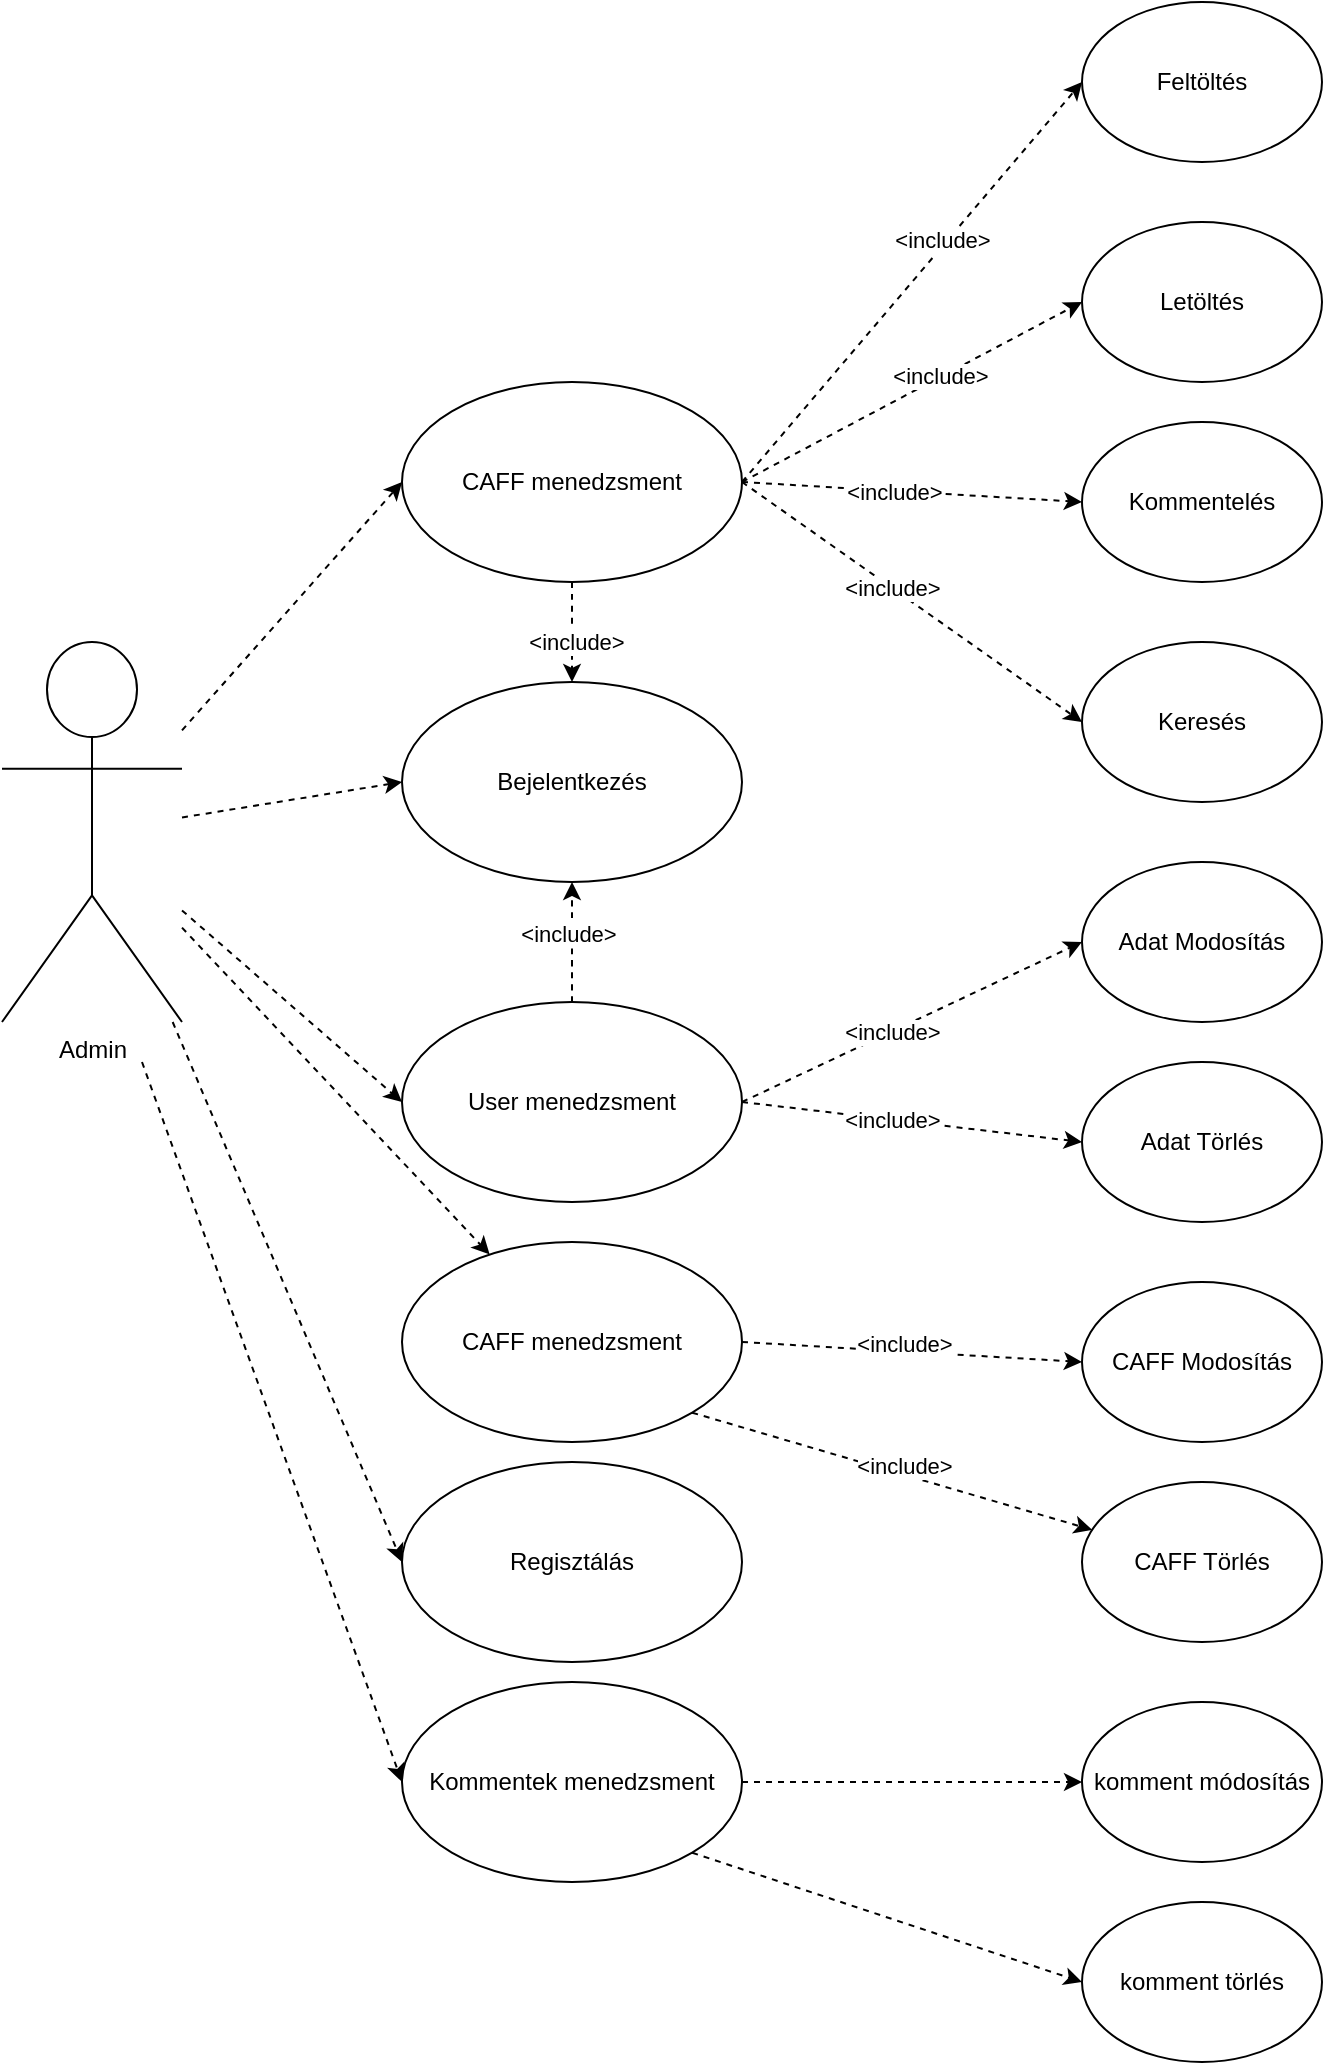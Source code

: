 <mxfile version="15.5.6" type="device"><diagram id="Pm2xcWBlijKU0bskHkSk" name="Page-1"><mxGraphModel dx="1038" dy="1679" grid="1" gridSize="10" guides="1" tooltips="1" connect="1" arrows="1" fold="1" page="1" pageScale="1" pageWidth="850" pageHeight="1100" math="0" shadow="0"><root><mxCell id="0"/><mxCell id="1" parent="0"/><mxCell id="e954ZY57CBxqiiozDPRV-1" value="Admin" style="shape=umlActor;verticalLabelPosition=bottom;verticalAlign=top;html=1;outlineConnect=0;" parent="1" vertex="1"><mxGeometry x="70" y="220" width="90" height="190" as="geometry"/></mxCell><mxCell id="e954ZY57CBxqiiozDPRV-12" style="rounded=0;orthogonalLoop=1;jettySize=auto;html=1;entryX=0;entryY=0.5;entryDx=0;entryDy=0;dashed=1;startArrow=none;startFill=0;" parent="1" source="e954ZY57CBxqiiozDPRV-1" target="e954ZY57CBxqiiozDPRV-2" edge="1"><mxGeometry relative="1" as="geometry"/></mxCell><mxCell id="e954ZY57CBxqiiozDPRV-2" value="Bejelentkezés" style="ellipse;whiteSpace=wrap;html=1;" parent="1" vertex="1"><mxGeometry x="270" y="240" width="170" height="100" as="geometry"/></mxCell><mxCell id="e954ZY57CBxqiiozDPRV-9" style="rounded=0;orthogonalLoop=1;jettySize=auto;html=1;exitX=1;exitY=0.5;exitDx=0;exitDy=0;entryX=0;entryY=0.5;entryDx=0;entryDy=0;dashed=1;" parent="1" source="e954ZY57CBxqiiozDPRV-5" target="e954ZY57CBxqiiozDPRV-6" edge="1"><mxGeometry relative="1" as="geometry"/></mxCell><mxCell id="e954ZY57CBxqiiozDPRV-16" value="&amp;lt;include&amp;gt;" style="edgeLabel;html=1;align=center;verticalAlign=middle;resizable=0;points=[];" parent="e954ZY57CBxqiiozDPRV-9" vertex="1" connectable="0"><mxGeometry x="0.198" y="2" relative="1" as="geometry"><mxPoint as="offset"/></mxGeometry></mxCell><mxCell id="e954ZY57CBxqiiozDPRV-10" style="rounded=0;orthogonalLoop=1;jettySize=auto;html=1;exitX=1;exitY=0.5;exitDx=0;exitDy=0;entryX=0;entryY=0.5;entryDx=0;entryDy=0;dashed=1;" parent="1" source="e954ZY57CBxqiiozDPRV-5" target="e954ZY57CBxqiiozDPRV-7" edge="1"><mxGeometry relative="1" as="geometry"/></mxCell><mxCell id="e954ZY57CBxqiiozDPRV-19" value="&amp;lt;include&amp;gt;" style="edgeLabel;html=1;align=center;verticalAlign=middle;resizable=0;points=[];" parent="e954ZY57CBxqiiozDPRV-10" vertex="1" connectable="0"><mxGeometry x="0.171" y="1" relative="1" as="geometry"><mxPoint as="offset"/></mxGeometry></mxCell><mxCell id="e954ZY57CBxqiiozDPRV-11" style="rounded=0;orthogonalLoop=1;jettySize=auto;html=1;exitX=1;exitY=0.5;exitDx=0;exitDy=0;entryX=0;entryY=0.5;entryDx=0;entryDy=0;dashed=1;" parent="1" source="e954ZY57CBxqiiozDPRV-5" target="e954ZY57CBxqiiozDPRV-8" edge="1"><mxGeometry relative="1" as="geometry"/></mxCell><mxCell id="e954ZY57CBxqiiozDPRV-18" value="&amp;lt;include&amp;gt;" style="edgeLabel;html=1;align=center;verticalAlign=middle;resizable=0;points=[];" parent="e954ZY57CBxqiiozDPRV-11" vertex="1" connectable="0"><mxGeometry x="-0.115" relative="1" as="geometry"><mxPoint as="offset"/></mxGeometry></mxCell><mxCell id="e954ZY57CBxqiiozDPRV-5" value="CAFF menedzsment" style="ellipse;whiteSpace=wrap;html=1;" parent="1" vertex="1"><mxGeometry x="270" y="90" width="170" height="100" as="geometry"/></mxCell><mxCell id="e954ZY57CBxqiiozDPRV-6" value="Feltöltés" style="ellipse;whiteSpace=wrap;html=1;" parent="1" vertex="1"><mxGeometry x="610" y="-100" width="120" height="80" as="geometry"/></mxCell><mxCell id="e954ZY57CBxqiiozDPRV-7" value="Letöltés" style="ellipse;whiteSpace=wrap;html=1;" parent="1" vertex="1"><mxGeometry x="610" y="10" width="120" height="80" as="geometry"/></mxCell><mxCell id="e954ZY57CBxqiiozDPRV-8" value="Kommentelés" style="ellipse;whiteSpace=wrap;html=1;" parent="1" vertex="1"><mxGeometry x="610" y="110" width="120" height="80" as="geometry"/></mxCell><mxCell id="e954ZY57CBxqiiozDPRV-13" style="rounded=0;orthogonalLoop=1;jettySize=auto;html=1;entryX=0;entryY=0.5;entryDx=0;entryDy=0;dashed=1;startArrow=none;startFill=0;" parent="1" source="e954ZY57CBxqiiozDPRV-1" target="e954ZY57CBxqiiozDPRV-5" edge="1"><mxGeometry relative="1" as="geometry"><mxPoint x="190" y="503.333" as="sourcePoint"/><mxPoint x="260" y="370" as="targetPoint"/></mxGeometry></mxCell><mxCell id="e954ZY57CBxqiiozDPRV-14" value="Regisztálás" style="ellipse;whiteSpace=wrap;html=1;" parent="1" vertex="1"><mxGeometry x="270" y="630" width="170" height="100" as="geometry"/></mxCell><mxCell id="e954ZY57CBxqiiozDPRV-15" style="rounded=0;orthogonalLoop=1;jettySize=auto;html=1;entryX=0;entryY=0.5;entryDx=0;entryDy=0;dashed=1;startArrow=none;startFill=0;" parent="1" source="e954ZY57CBxqiiozDPRV-1" target="e954ZY57CBxqiiozDPRV-14" edge="1"><mxGeometry relative="1" as="geometry"><mxPoint x="160" y="280" as="sourcePoint"/><mxPoint x="260" y="380" as="targetPoint"/></mxGeometry></mxCell><mxCell id="e954ZY57CBxqiiozDPRV-20" value="Keresés" style="ellipse;whiteSpace=wrap;html=1;" parent="1" vertex="1"><mxGeometry x="610" y="220" width="120" height="80" as="geometry"/></mxCell><mxCell id="e954ZY57CBxqiiozDPRV-21" style="rounded=0;orthogonalLoop=1;jettySize=auto;html=1;exitX=1;exitY=0.5;exitDx=0;exitDy=0;entryX=0;entryY=0.5;entryDx=0;entryDy=0;dashed=1;" parent="1" source="e954ZY57CBxqiiozDPRV-5" target="e954ZY57CBxqiiozDPRV-20" edge="1"><mxGeometry relative="1" as="geometry"><mxPoint x="450" y="420" as="sourcePoint"/></mxGeometry></mxCell><mxCell id="e954ZY57CBxqiiozDPRV-22" value="&amp;lt;include&amp;gt;" style="edgeLabel;html=1;align=center;verticalAlign=middle;resizable=0;points=[];" parent="e954ZY57CBxqiiozDPRV-21" vertex="1" connectable="0"><mxGeometry x="-0.115" relative="1" as="geometry"><mxPoint as="offset"/></mxGeometry></mxCell><mxCell id="e954ZY57CBxqiiozDPRV-23" style="edgeStyle=orthogonalEdgeStyle;rounded=0;orthogonalLoop=1;jettySize=auto;html=1;exitX=0.5;exitY=1;exitDx=0;exitDy=0;entryX=0.5;entryY=0;entryDx=0;entryDy=0;dashed=1;curved=1;" parent="1" source="e954ZY57CBxqiiozDPRV-5" target="e954ZY57CBxqiiozDPRV-2" edge="1"><mxGeometry relative="1" as="geometry"><mxPoint x="400" y="260" as="sourcePoint"/><mxPoint x="560" y="80" as="targetPoint"/></mxGeometry></mxCell><mxCell id="e954ZY57CBxqiiozDPRV-24" value="&amp;lt;include&amp;gt;" style="edgeLabel;html=1;align=center;verticalAlign=middle;resizable=0;points=[];" parent="e954ZY57CBxqiiozDPRV-23" vertex="1" connectable="0"><mxGeometry x="0.198" y="2" relative="1" as="geometry"><mxPoint as="offset"/></mxGeometry></mxCell><mxCell id="363lqyugfdthDu7QBagQ-9" style="edgeStyle=orthogonalEdgeStyle;rounded=0;orthogonalLoop=1;jettySize=auto;html=1;exitX=0.5;exitY=0;exitDx=0;exitDy=0;entryX=0.5;entryY=1;entryDx=0;entryDy=0;dashed=1;curved=1;" parent="1" source="363lqyugfdthDu7QBagQ-1" target="e954ZY57CBxqiiozDPRV-2" edge="1"><mxGeometry relative="1" as="geometry"/></mxCell><mxCell id="363lqyugfdthDu7QBagQ-10" value="&amp;lt;include&amp;gt;" style="edgeLabel;html=1;align=center;verticalAlign=middle;resizable=0;points=[];" parent="363lqyugfdthDu7QBagQ-9" vertex="1" connectable="0"><mxGeometry x="0.372" y="2" relative="1" as="geometry"><mxPoint y="7" as="offset"/></mxGeometry></mxCell><mxCell id="363lqyugfdthDu7QBagQ-1" value="User menedzsment" style="ellipse;whiteSpace=wrap;html=1;" parent="1" vertex="1"><mxGeometry x="270" y="400" width="170" height="100" as="geometry"/></mxCell><mxCell id="363lqyugfdthDu7QBagQ-2" style="rounded=0;orthogonalLoop=1;jettySize=auto;html=1;entryX=0;entryY=0.5;entryDx=0;entryDy=0;dashed=1;startArrow=none;startFill=0;" parent="1" source="e954ZY57CBxqiiozDPRV-1" target="363lqyugfdthDu7QBagQ-1" edge="1"><mxGeometry relative="1" as="geometry"><mxPoint x="155" y="190" as="sourcePoint"/><mxPoint x="255" y="255" as="targetPoint"/></mxGeometry></mxCell><mxCell id="363lqyugfdthDu7QBagQ-3" value="Adat Modosítás" style="ellipse;whiteSpace=wrap;html=1;" parent="1" vertex="1"><mxGeometry x="610" y="330" width="120" height="80" as="geometry"/></mxCell><mxCell id="363lqyugfdthDu7QBagQ-4" style="rounded=0;orthogonalLoop=1;jettySize=auto;html=1;exitX=1;exitY=0.5;exitDx=0;exitDy=0;entryX=0;entryY=0.5;entryDx=0;entryDy=0;dashed=1;" parent="1" source="363lqyugfdthDu7QBagQ-1" target="363lqyugfdthDu7QBagQ-3" edge="1"><mxGeometry relative="1" as="geometry"><mxPoint x="440" y="440" as="sourcePoint"/></mxGeometry></mxCell><mxCell id="363lqyugfdthDu7QBagQ-5" value="&amp;lt;include&amp;gt;" style="edgeLabel;html=1;align=center;verticalAlign=middle;resizable=0;points=[];" parent="363lqyugfdthDu7QBagQ-4" vertex="1" connectable="0"><mxGeometry x="-0.115" relative="1" as="geometry"><mxPoint as="offset"/></mxGeometry></mxCell><mxCell id="363lqyugfdthDu7QBagQ-6" value="Adat Törlés" style="ellipse;whiteSpace=wrap;html=1;" parent="1" vertex="1"><mxGeometry x="610" y="430" width="120" height="80" as="geometry"/></mxCell><mxCell id="363lqyugfdthDu7QBagQ-7" style="rounded=0;orthogonalLoop=1;jettySize=auto;html=1;exitX=1;exitY=0.5;exitDx=0;exitDy=0;entryX=0;entryY=0.5;entryDx=0;entryDy=0;dashed=1;" parent="1" source="363lqyugfdthDu7QBagQ-1" target="363lqyugfdthDu7QBagQ-6" edge="1"><mxGeometry relative="1" as="geometry"><mxPoint x="440" y="530" as="sourcePoint"/></mxGeometry></mxCell><mxCell id="363lqyugfdthDu7QBagQ-8" value="&amp;lt;include&amp;gt;" style="edgeLabel;html=1;align=center;verticalAlign=middle;resizable=0;points=[];" parent="363lqyugfdthDu7QBagQ-7" vertex="1" connectable="0"><mxGeometry x="-0.115" relative="1" as="geometry"><mxPoint as="offset"/></mxGeometry></mxCell><mxCell id="FPR7_oeUwN2mHC0WL89U-2" style="rounded=0;orthogonalLoop=1;jettySize=auto;html=1;dashed=1;" parent="1" source="e954ZY57CBxqiiozDPRV-1" target="FPR7_oeUwN2mHC0WL89U-1" edge="1"><mxGeometry relative="1" as="geometry"><mxPoint x="110" y="520" as="targetPoint"/><mxPoint x="190" y="420" as="sourcePoint"/></mxGeometry></mxCell><mxCell id="FPR7_oeUwN2mHC0WL89U-6" style="edgeStyle=none;rounded=0;orthogonalLoop=1;jettySize=auto;html=1;exitX=1;exitY=0.5;exitDx=0;exitDy=0;entryX=0;entryY=0.5;entryDx=0;entryDy=0;dashed=1;" parent="1" source="FPR7_oeUwN2mHC0WL89U-1" target="FPR7_oeUwN2mHC0WL89U-5" edge="1"><mxGeometry relative="1" as="geometry"/></mxCell><mxCell id="FPR7_oeUwN2mHC0WL89U-8" value="&lt;span style=&quot;color: rgba(0 , 0 , 0 , 0) ; font-family: monospace ; font-size: 0px ; background-color: rgb(248 , 249 , 250)&quot;&gt;%3CmxGraphModel%3E%3Croot%3E%3CmxCell%20id%3D%220%22%2F%3E%3CmxCell%20id%3D%221%22%20parent%3D%220%22%2F%3E%3CmxCell%20id%3D%222%22%20style%3D%22rounded%3D0%3BorthogonalLoop%3D1%3BjettySize%3Dauto%3Bhtml%3D1%3BexitX%3D1%3BexitY%3D0.5%3BexitDx%3D0%3BexitDy%3D0%3BentryX%3D0%3BentryY%3D0.5%3BentryDx%3D0%3BentryDy%3D0%3Bdashed%3D1%3B%22%20edge%3D%221%22%20parent%3D%221%22%3E%3CmxGeometry%20relative%3D%221%22%20as%3D%22geometry%22%3E%3CmxPoint%20x%3D%22440%22%20y%3D%22450%22%20as%3D%22sourcePoint%22%2F%3E%3CmxPoint%20x%3D%22610%22%20y%3D%22470%22%20as%3D%22targetPoint%22%2F%3E%3C%2FmxGeometry%3E%3C%2FmxCell%3E%3CmxCell%20id%3D%223%22%20value%3D%22%26amp%3Blt%3Binclude%26amp%3Bgt%3B%22%20style%3D%22edgeLabel%3Bhtml%3D1%3Balign%3Dcenter%3BverticalAlign%3Dmiddle%3Bresizable%3D0%3Bpoints%3D%5B%5D%3B%22%20vertex%3D%221%22%20connectable%3D%220%22%20parent%3D%222%22%3E%3CmxGeometry%20x%3D%22-0.115%22%20relative%3D%221%22%20as%3D%22geometry%22%3E%3CmxPoint%20as%3D%22offset%22%2F%3E%3C%2FmxGeometry%3E%3C%2FmxCell%3E%3C%2Froot%3E%3C%2FmxGraphModel%3E&lt;/span&gt;" style="edgeLabel;html=1;align=center;verticalAlign=middle;resizable=0;points=[];" parent="FPR7_oeUwN2mHC0WL89U-6" vertex="1" connectable="0"><mxGeometry x="-0.163" y="-3" relative="1" as="geometry"><mxPoint as="offset"/></mxGeometry></mxCell><mxCell id="FPR7_oeUwN2mHC0WL89U-7" style="edgeStyle=none;rounded=0;orthogonalLoop=1;jettySize=auto;html=1;exitX=1;exitY=1;exitDx=0;exitDy=0;dashed=1;" parent="1" source="FPR7_oeUwN2mHC0WL89U-1" target="FPR7_oeUwN2mHC0WL89U-4" edge="1"><mxGeometry relative="1" as="geometry"/></mxCell><mxCell id="FPR7_oeUwN2mHC0WL89U-1" value="CAFF menedzsment" style="ellipse;whiteSpace=wrap;html=1;" parent="1" vertex="1"><mxGeometry x="270" y="520" width="170" height="100" as="geometry"/></mxCell><mxCell id="FPR7_oeUwN2mHC0WL89U-4" value="CAFF Törlés" style="ellipse;whiteSpace=wrap;html=1;" parent="1" vertex="1"><mxGeometry x="610" y="640" width="120" height="80" as="geometry"/></mxCell><mxCell id="FPR7_oeUwN2mHC0WL89U-5" value="CAFF Modosítás" style="ellipse;whiteSpace=wrap;html=1;" parent="1" vertex="1"><mxGeometry x="610" y="540" width="120" height="80" as="geometry"/></mxCell><mxCell id="FPR7_oeUwN2mHC0WL89U-9" value="&amp;lt;include&amp;gt;" style="edgeLabel;html=1;align=center;verticalAlign=middle;resizable=0;points=[];" parent="1" vertex="1" connectable="0"><mxGeometry x="525.479" y="468.88" as="geometry"><mxPoint x="-5" y="102" as="offset"/></mxGeometry></mxCell><mxCell id="FPR7_oeUwN2mHC0WL89U-10" value="&amp;lt;include&amp;gt;" style="edgeLabel;html=1;align=center;verticalAlign=middle;resizable=0;points=[];" parent="1" vertex="1" connectable="0"><mxGeometry x="525.479" y="530.0" as="geometry"><mxPoint x="-5" y="102" as="offset"/></mxGeometry></mxCell><mxCell id="zyXOHFDxzt8vj1PlsRaM-1" value="Kommentek menedzsment" style="ellipse;whiteSpace=wrap;html=1;" vertex="1" parent="1"><mxGeometry x="270" y="740" width="170" height="100" as="geometry"/></mxCell><mxCell id="zyXOHFDxzt8vj1PlsRaM-2" style="rounded=0;orthogonalLoop=1;jettySize=auto;html=1;entryX=0;entryY=0.5;entryDx=0;entryDy=0;dashed=1;startArrow=none;startFill=0;" edge="1" parent="1" target="zyXOHFDxzt8vj1PlsRaM-1"><mxGeometry relative="1" as="geometry"><mxPoint x="140" y="430" as="sourcePoint"/><mxPoint x="280" y="690" as="targetPoint"/></mxGeometry></mxCell><mxCell id="zyXOHFDxzt8vj1PlsRaM-3" value="komment módosítás" style="ellipse;whiteSpace=wrap;html=1;" vertex="1" parent="1"><mxGeometry x="610" y="750" width="120" height="80" as="geometry"/></mxCell><mxCell id="zyXOHFDxzt8vj1PlsRaM-4" value="komment törlés" style="ellipse;whiteSpace=wrap;html=1;" vertex="1" parent="1"><mxGeometry x="610" y="850" width="120" height="80" as="geometry"/></mxCell><mxCell id="zyXOHFDxzt8vj1PlsRaM-5" style="edgeStyle=none;rounded=0;orthogonalLoop=1;jettySize=auto;html=1;exitX=1;exitY=0.5;exitDx=0;exitDy=0;dashed=1;entryX=0;entryY=0.5;entryDx=0;entryDy=0;" edge="1" parent="1" source="zyXOHFDxzt8vj1PlsRaM-1" target="zyXOHFDxzt8vj1PlsRaM-3"><mxGeometry relative="1" as="geometry"><mxPoint x="425.104" y="615.355" as="sourcePoint"/><mxPoint x="625.021" y="673.982" as="targetPoint"/></mxGeometry></mxCell><mxCell id="zyXOHFDxzt8vj1PlsRaM-6" style="edgeStyle=none;rounded=0;orthogonalLoop=1;jettySize=auto;html=1;exitX=1;exitY=1;exitDx=0;exitDy=0;dashed=1;entryX=0;entryY=0.5;entryDx=0;entryDy=0;" edge="1" parent="1" source="zyXOHFDxzt8vj1PlsRaM-1" target="zyXOHFDxzt8vj1PlsRaM-4"><mxGeometry relative="1" as="geometry"><mxPoint x="435.104" y="625.355" as="sourcePoint"/><mxPoint x="635.021" y="683.982" as="targetPoint"/></mxGeometry></mxCell></root></mxGraphModel></diagram></mxfile>